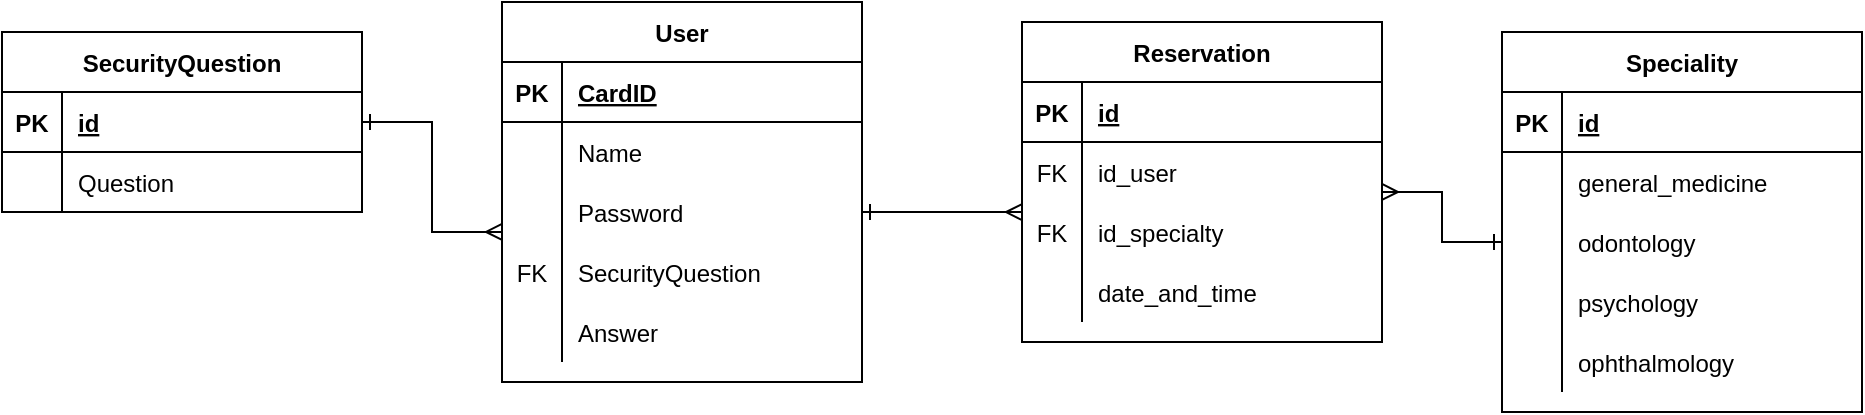 <mxfile version="14.7.1" type="device"><diagram id="hv7_24vzptVOStGHDxoO" name="Page-1"><mxGraphModel dx="1724" dy="484" grid="1" gridSize="10" guides="1" tooltips="1" connect="1" arrows="1" fold="1" page="1" pageScale="1" pageWidth="850" pageHeight="1100" math="0" shadow="0"><root><mxCell id="0"/><mxCell id="1" parent="0"/><mxCell id="y2Rj-IK35W8WdD7ubHkk-1" value="User" style="shape=table;startSize=30;container=1;collapsible=1;childLayout=tableLayout;fixedRows=1;rowLines=0;fontStyle=1;align=center;resizeLast=1;" vertex="1" parent="1"><mxGeometry x="130" y="300" width="180" height="190" as="geometry"/></mxCell><mxCell id="y2Rj-IK35W8WdD7ubHkk-2" value="" style="shape=partialRectangle;collapsible=0;dropTarget=0;pointerEvents=0;fillColor=none;top=0;left=0;bottom=1;right=0;points=[[0,0.5],[1,0.5]];portConstraint=eastwest;" vertex="1" parent="y2Rj-IK35W8WdD7ubHkk-1"><mxGeometry y="30" width="180" height="30" as="geometry"/></mxCell><mxCell id="y2Rj-IK35W8WdD7ubHkk-3" value="PK" style="shape=partialRectangle;connectable=0;fillColor=none;top=0;left=0;bottom=0;right=0;fontStyle=1;overflow=hidden;" vertex="1" parent="y2Rj-IK35W8WdD7ubHkk-2"><mxGeometry width="30" height="30" as="geometry"/></mxCell><mxCell id="y2Rj-IK35W8WdD7ubHkk-4" value="CardID" style="shape=partialRectangle;connectable=0;fillColor=none;top=0;left=0;bottom=0;right=0;align=left;spacingLeft=6;fontStyle=5;overflow=hidden;" vertex="1" parent="y2Rj-IK35W8WdD7ubHkk-2"><mxGeometry x="30" width="150" height="30" as="geometry"/></mxCell><mxCell id="y2Rj-IK35W8WdD7ubHkk-5" value="" style="shape=partialRectangle;collapsible=0;dropTarget=0;pointerEvents=0;fillColor=none;top=0;left=0;bottom=0;right=0;points=[[0,0.5],[1,0.5]];portConstraint=eastwest;" vertex="1" parent="y2Rj-IK35W8WdD7ubHkk-1"><mxGeometry y="60" width="180" height="30" as="geometry"/></mxCell><mxCell id="y2Rj-IK35W8WdD7ubHkk-6" value="" style="shape=partialRectangle;connectable=0;fillColor=none;top=0;left=0;bottom=0;right=0;editable=1;overflow=hidden;" vertex="1" parent="y2Rj-IK35W8WdD7ubHkk-5"><mxGeometry width="30" height="30" as="geometry"/></mxCell><mxCell id="y2Rj-IK35W8WdD7ubHkk-7" value="Name" style="shape=partialRectangle;connectable=0;fillColor=none;top=0;left=0;bottom=0;right=0;align=left;spacingLeft=6;overflow=hidden;" vertex="1" parent="y2Rj-IK35W8WdD7ubHkk-5"><mxGeometry x="30" width="150" height="30" as="geometry"/></mxCell><mxCell id="y2Rj-IK35W8WdD7ubHkk-8" value="" style="shape=partialRectangle;collapsible=0;dropTarget=0;pointerEvents=0;fillColor=none;top=0;left=0;bottom=0;right=0;points=[[0,0.5],[1,0.5]];portConstraint=eastwest;" vertex="1" parent="y2Rj-IK35W8WdD7ubHkk-1"><mxGeometry y="90" width="180" height="30" as="geometry"/></mxCell><mxCell id="y2Rj-IK35W8WdD7ubHkk-9" value="" style="shape=partialRectangle;connectable=0;fillColor=none;top=0;left=0;bottom=0;right=0;editable=1;overflow=hidden;" vertex="1" parent="y2Rj-IK35W8WdD7ubHkk-8"><mxGeometry width="30" height="30" as="geometry"/></mxCell><mxCell id="y2Rj-IK35W8WdD7ubHkk-10" value="Password" style="shape=partialRectangle;connectable=0;fillColor=none;top=0;left=0;bottom=0;right=0;align=left;spacingLeft=6;overflow=hidden;" vertex="1" parent="y2Rj-IK35W8WdD7ubHkk-8"><mxGeometry x="30" width="150" height="30" as="geometry"/></mxCell><mxCell id="y2Rj-IK35W8WdD7ubHkk-11" value="" style="shape=partialRectangle;collapsible=0;dropTarget=0;pointerEvents=0;fillColor=none;top=0;left=0;bottom=0;right=0;points=[[0,0.5],[1,0.5]];portConstraint=eastwest;" vertex="1" parent="y2Rj-IK35W8WdD7ubHkk-1"><mxGeometry y="120" width="180" height="30" as="geometry"/></mxCell><mxCell id="y2Rj-IK35W8WdD7ubHkk-12" value="FK" style="shape=partialRectangle;connectable=0;fillColor=none;top=0;left=0;bottom=0;right=0;editable=1;overflow=hidden;" vertex="1" parent="y2Rj-IK35W8WdD7ubHkk-11"><mxGeometry width="30" height="30" as="geometry"/></mxCell><mxCell id="y2Rj-IK35W8WdD7ubHkk-13" value="SecurityQuestion" style="shape=partialRectangle;connectable=0;fillColor=none;top=0;left=0;bottom=0;right=0;align=left;spacingLeft=6;overflow=hidden;" vertex="1" parent="y2Rj-IK35W8WdD7ubHkk-11"><mxGeometry x="30" width="150" height="30" as="geometry"/></mxCell><mxCell id="y2Rj-IK35W8WdD7ubHkk-15" value="" style="shape=partialRectangle;collapsible=0;dropTarget=0;pointerEvents=0;fillColor=none;top=0;left=0;bottom=0;right=0;points=[[0,0.5],[1,0.5]];portConstraint=eastwest;" vertex="1" parent="y2Rj-IK35W8WdD7ubHkk-1"><mxGeometry y="150" width="180" height="30" as="geometry"/></mxCell><mxCell id="y2Rj-IK35W8WdD7ubHkk-16" value="" style="shape=partialRectangle;connectable=0;fillColor=none;top=0;left=0;bottom=0;right=0;editable=1;overflow=hidden;" vertex="1" parent="y2Rj-IK35W8WdD7ubHkk-15"><mxGeometry width="30" height="30" as="geometry"/></mxCell><mxCell id="y2Rj-IK35W8WdD7ubHkk-17" value="Answer" style="shape=partialRectangle;connectable=0;fillColor=none;top=0;left=0;bottom=0;right=0;align=left;spacingLeft=6;overflow=hidden;" vertex="1" parent="y2Rj-IK35W8WdD7ubHkk-15"><mxGeometry x="30" width="150" height="30" as="geometry"/></mxCell><mxCell id="y2Rj-IK35W8WdD7ubHkk-18" value="SecurityQuestion" style="shape=table;startSize=30;container=1;collapsible=1;childLayout=tableLayout;fixedRows=1;rowLines=0;fontStyle=1;align=center;resizeLast=1;" vertex="1" parent="1"><mxGeometry x="-120" y="315" width="180" height="90" as="geometry"/></mxCell><mxCell id="y2Rj-IK35W8WdD7ubHkk-19" value="" style="shape=partialRectangle;collapsible=0;dropTarget=0;pointerEvents=0;fillColor=none;top=0;left=0;bottom=1;right=0;points=[[0,0.5],[1,0.5]];portConstraint=eastwest;" vertex="1" parent="y2Rj-IK35W8WdD7ubHkk-18"><mxGeometry y="30" width="180" height="30" as="geometry"/></mxCell><mxCell id="y2Rj-IK35W8WdD7ubHkk-20" value="PK" style="shape=partialRectangle;connectable=0;fillColor=none;top=0;left=0;bottom=0;right=0;fontStyle=1;overflow=hidden;" vertex="1" parent="y2Rj-IK35W8WdD7ubHkk-19"><mxGeometry width="30" height="30" as="geometry"/></mxCell><mxCell id="y2Rj-IK35W8WdD7ubHkk-21" value="id" style="shape=partialRectangle;connectable=0;fillColor=none;top=0;left=0;bottom=0;right=0;align=left;spacingLeft=6;fontStyle=5;overflow=hidden;" vertex="1" parent="y2Rj-IK35W8WdD7ubHkk-19"><mxGeometry x="30" width="150" height="30" as="geometry"/></mxCell><mxCell id="y2Rj-IK35W8WdD7ubHkk-22" value="" style="shape=partialRectangle;collapsible=0;dropTarget=0;pointerEvents=0;fillColor=none;top=0;left=0;bottom=0;right=0;points=[[0,0.5],[1,0.5]];portConstraint=eastwest;" vertex="1" parent="y2Rj-IK35W8WdD7ubHkk-18"><mxGeometry y="60" width="180" height="30" as="geometry"/></mxCell><mxCell id="y2Rj-IK35W8WdD7ubHkk-23" value="" style="shape=partialRectangle;connectable=0;fillColor=none;top=0;left=0;bottom=0;right=0;editable=1;overflow=hidden;" vertex="1" parent="y2Rj-IK35W8WdD7ubHkk-22"><mxGeometry width="30" height="30" as="geometry"/></mxCell><mxCell id="y2Rj-IK35W8WdD7ubHkk-24" value="Question" style="shape=partialRectangle;connectable=0;fillColor=none;top=0;left=0;bottom=0;right=0;align=left;spacingLeft=6;overflow=hidden;" vertex="1" parent="y2Rj-IK35W8WdD7ubHkk-22"><mxGeometry x="30" width="150" height="30" as="geometry"/></mxCell><mxCell id="y2Rj-IK35W8WdD7ubHkk-31" value="Reservation" style="shape=table;startSize=30;container=1;collapsible=1;childLayout=tableLayout;fixedRows=1;rowLines=0;fontStyle=1;align=center;resizeLast=1;" vertex="1" parent="1"><mxGeometry x="390" y="310" width="180" height="160" as="geometry"/></mxCell><mxCell id="y2Rj-IK35W8WdD7ubHkk-32" value="" style="shape=partialRectangle;collapsible=0;dropTarget=0;pointerEvents=0;fillColor=none;top=0;left=0;bottom=1;right=0;points=[[0,0.5],[1,0.5]];portConstraint=eastwest;" vertex="1" parent="y2Rj-IK35W8WdD7ubHkk-31"><mxGeometry y="30" width="180" height="30" as="geometry"/></mxCell><mxCell id="y2Rj-IK35W8WdD7ubHkk-33" value="PK" style="shape=partialRectangle;connectable=0;fillColor=none;top=0;left=0;bottom=0;right=0;fontStyle=1;overflow=hidden;" vertex="1" parent="y2Rj-IK35W8WdD7ubHkk-32"><mxGeometry width="30" height="30" as="geometry"/></mxCell><mxCell id="y2Rj-IK35W8WdD7ubHkk-34" value="id" style="shape=partialRectangle;connectable=0;fillColor=none;top=0;left=0;bottom=0;right=0;align=left;spacingLeft=6;fontStyle=5;overflow=hidden;" vertex="1" parent="y2Rj-IK35W8WdD7ubHkk-32"><mxGeometry x="30" width="150" height="30" as="geometry"/></mxCell><mxCell id="y2Rj-IK35W8WdD7ubHkk-35" value="" style="shape=partialRectangle;collapsible=0;dropTarget=0;pointerEvents=0;fillColor=none;top=0;left=0;bottom=0;right=0;points=[[0,0.5],[1,0.5]];portConstraint=eastwest;" vertex="1" parent="y2Rj-IK35W8WdD7ubHkk-31"><mxGeometry y="60" width="180" height="30" as="geometry"/></mxCell><mxCell id="y2Rj-IK35W8WdD7ubHkk-36" value="FK" style="shape=partialRectangle;connectable=0;fillColor=none;top=0;left=0;bottom=0;right=0;editable=1;overflow=hidden;" vertex="1" parent="y2Rj-IK35W8WdD7ubHkk-35"><mxGeometry width="30" height="30" as="geometry"/></mxCell><mxCell id="y2Rj-IK35W8WdD7ubHkk-37" value="id_user" style="shape=partialRectangle;connectable=0;fillColor=none;top=0;left=0;bottom=0;right=0;align=left;spacingLeft=6;overflow=hidden;" vertex="1" parent="y2Rj-IK35W8WdD7ubHkk-35"><mxGeometry x="30" width="150" height="30" as="geometry"/></mxCell><mxCell id="y2Rj-IK35W8WdD7ubHkk-38" value="" style="shape=partialRectangle;collapsible=0;dropTarget=0;pointerEvents=0;fillColor=none;top=0;left=0;bottom=0;right=0;points=[[0,0.5],[1,0.5]];portConstraint=eastwest;" vertex="1" parent="y2Rj-IK35W8WdD7ubHkk-31"><mxGeometry y="90" width="180" height="30" as="geometry"/></mxCell><mxCell id="y2Rj-IK35W8WdD7ubHkk-39" value="FK" style="shape=partialRectangle;connectable=0;fillColor=none;top=0;left=0;bottom=0;right=0;editable=1;overflow=hidden;" vertex="1" parent="y2Rj-IK35W8WdD7ubHkk-38"><mxGeometry width="30" height="30" as="geometry"/></mxCell><mxCell id="y2Rj-IK35W8WdD7ubHkk-40" value="id_specialty" style="shape=partialRectangle;connectable=0;fillColor=none;top=0;left=0;bottom=0;right=0;align=left;spacingLeft=6;overflow=hidden;" vertex="1" parent="y2Rj-IK35W8WdD7ubHkk-38"><mxGeometry x="30" width="150" height="30" as="geometry"/></mxCell><mxCell id="y2Rj-IK35W8WdD7ubHkk-41" value="" style="shape=partialRectangle;collapsible=0;dropTarget=0;pointerEvents=0;fillColor=none;top=0;left=0;bottom=0;right=0;points=[[0,0.5],[1,0.5]];portConstraint=eastwest;" vertex="1" parent="y2Rj-IK35W8WdD7ubHkk-31"><mxGeometry y="120" width="180" height="30" as="geometry"/></mxCell><mxCell id="y2Rj-IK35W8WdD7ubHkk-42" value="" style="shape=partialRectangle;connectable=0;fillColor=none;top=0;left=0;bottom=0;right=0;editable=1;overflow=hidden;" vertex="1" parent="y2Rj-IK35W8WdD7ubHkk-41"><mxGeometry width="30" height="30" as="geometry"/></mxCell><mxCell id="y2Rj-IK35W8WdD7ubHkk-43" value="date_and_time" style="shape=partialRectangle;connectable=0;fillColor=none;top=0;left=0;bottom=0;right=0;align=left;spacingLeft=6;overflow=hidden;" vertex="1" parent="y2Rj-IK35W8WdD7ubHkk-41"><mxGeometry x="30" width="150" height="30" as="geometry"/></mxCell><mxCell id="y2Rj-IK35W8WdD7ubHkk-44" value="Speciality" style="shape=table;startSize=30;container=1;collapsible=1;childLayout=tableLayout;fixedRows=1;rowLines=0;fontStyle=1;align=center;resizeLast=1;" vertex="1" parent="1"><mxGeometry x="630" y="315" width="180" height="190" as="geometry"/></mxCell><mxCell id="y2Rj-IK35W8WdD7ubHkk-45" value="" style="shape=partialRectangle;collapsible=0;dropTarget=0;pointerEvents=0;fillColor=none;top=0;left=0;bottom=1;right=0;points=[[0,0.5],[1,0.5]];portConstraint=eastwest;" vertex="1" parent="y2Rj-IK35W8WdD7ubHkk-44"><mxGeometry y="30" width="180" height="30" as="geometry"/></mxCell><mxCell id="y2Rj-IK35W8WdD7ubHkk-46" value="PK" style="shape=partialRectangle;connectable=0;fillColor=none;top=0;left=0;bottom=0;right=0;fontStyle=1;overflow=hidden;" vertex="1" parent="y2Rj-IK35W8WdD7ubHkk-45"><mxGeometry width="30" height="30" as="geometry"/></mxCell><mxCell id="y2Rj-IK35W8WdD7ubHkk-47" value="id" style="shape=partialRectangle;connectable=0;fillColor=none;top=0;left=0;bottom=0;right=0;align=left;spacingLeft=6;fontStyle=5;overflow=hidden;" vertex="1" parent="y2Rj-IK35W8WdD7ubHkk-45"><mxGeometry x="30" width="150" height="30" as="geometry"/></mxCell><mxCell id="y2Rj-IK35W8WdD7ubHkk-48" value="" style="shape=partialRectangle;collapsible=0;dropTarget=0;pointerEvents=0;fillColor=none;top=0;left=0;bottom=0;right=0;points=[[0,0.5],[1,0.5]];portConstraint=eastwest;" vertex="1" parent="y2Rj-IK35W8WdD7ubHkk-44"><mxGeometry y="60" width="180" height="30" as="geometry"/></mxCell><mxCell id="y2Rj-IK35W8WdD7ubHkk-49" value="" style="shape=partialRectangle;connectable=0;fillColor=none;top=0;left=0;bottom=0;right=0;editable=1;overflow=hidden;" vertex="1" parent="y2Rj-IK35W8WdD7ubHkk-48"><mxGeometry width="30" height="30" as="geometry"/></mxCell><mxCell id="y2Rj-IK35W8WdD7ubHkk-50" value="general_medicine" style="shape=partialRectangle;connectable=0;fillColor=none;top=0;left=0;bottom=0;right=0;align=left;spacingLeft=6;overflow=hidden;" vertex="1" parent="y2Rj-IK35W8WdD7ubHkk-48"><mxGeometry x="30" width="150" height="30" as="geometry"/></mxCell><mxCell id="y2Rj-IK35W8WdD7ubHkk-51" value="" style="shape=partialRectangle;collapsible=0;dropTarget=0;pointerEvents=0;fillColor=none;top=0;left=0;bottom=0;right=0;points=[[0,0.5],[1,0.5]];portConstraint=eastwest;" vertex="1" parent="y2Rj-IK35W8WdD7ubHkk-44"><mxGeometry y="90" width="180" height="30" as="geometry"/></mxCell><mxCell id="y2Rj-IK35W8WdD7ubHkk-52" value="" style="shape=partialRectangle;connectable=0;fillColor=none;top=0;left=0;bottom=0;right=0;editable=1;overflow=hidden;" vertex="1" parent="y2Rj-IK35W8WdD7ubHkk-51"><mxGeometry width="30" height="30" as="geometry"/></mxCell><mxCell id="y2Rj-IK35W8WdD7ubHkk-53" value="odontology" style="shape=partialRectangle;connectable=0;fillColor=none;top=0;left=0;bottom=0;right=0;align=left;spacingLeft=6;overflow=hidden;" vertex="1" parent="y2Rj-IK35W8WdD7ubHkk-51"><mxGeometry x="30" width="150" height="30" as="geometry"/></mxCell><mxCell id="y2Rj-IK35W8WdD7ubHkk-54" value="" style="shape=partialRectangle;collapsible=0;dropTarget=0;pointerEvents=0;fillColor=none;top=0;left=0;bottom=0;right=0;points=[[0,0.5],[1,0.5]];portConstraint=eastwest;" vertex="1" parent="y2Rj-IK35W8WdD7ubHkk-44"><mxGeometry y="120" width="180" height="30" as="geometry"/></mxCell><mxCell id="y2Rj-IK35W8WdD7ubHkk-55" value="" style="shape=partialRectangle;connectable=0;fillColor=none;top=0;left=0;bottom=0;right=0;editable=1;overflow=hidden;" vertex="1" parent="y2Rj-IK35W8WdD7ubHkk-54"><mxGeometry width="30" height="30" as="geometry"/></mxCell><mxCell id="y2Rj-IK35W8WdD7ubHkk-56" value="psychology" style="shape=partialRectangle;connectable=0;fillColor=none;top=0;left=0;bottom=0;right=0;align=left;spacingLeft=6;overflow=hidden;" vertex="1" parent="y2Rj-IK35W8WdD7ubHkk-54"><mxGeometry x="30" width="150" height="30" as="geometry"/></mxCell><mxCell id="y2Rj-IK35W8WdD7ubHkk-57" value="" style="shape=partialRectangle;collapsible=0;dropTarget=0;pointerEvents=0;fillColor=none;top=0;left=0;bottom=0;right=0;points=[[0,0.5],[1,0.5]];portConstraint=eastwest;" vertex="1" parent="y2Rj-IK35W8WdD7ubHkk-44"><mxGeometry y="150" width="180" height="30" as="geometry"/></mxCell><mxCell id="y2Rj-IK35W8WdD7ubHkk-58" value="" style="shape=partialRectangle;connectable=0;fillColor=none;top=0;left=0;bottom=0;right=0;editable=1;overflow=hidden;" vertex="1" parent="y2Rj-IK35W8WdD7ubHkk-57"><mxGeometry width="30" height="30" as="geometry"/></mxCell><mxCell id="y2Rj-IK35W8WdD7ubHkk-59" value="ophthalmology" style="shape=partialRectangle;connectable=0;fillColor=none;top=0;left=0;bottom=0;right=0;align=left;spacingLeft=6;overflow=hidden;" vertex="1" parent="y2Rj-IK35W8WdD7ubHkk-57"><mxGeometry x="30" width="150" height="30" as="geometry"/></mxCell><mxCell id="y2Rj-IK35W8WdD7ubHkk-61" style="edgeStyle=orthogonalEdgeStyle;rounded=0;orthogonalLoop=1;jettySize=auto;html=1;exitX=1;exitY=0.5;exitDx=0;exitDy=0;entryX=0;entryY=0.833;entryDx=0;entryDy=0;entryPerimeter=0;strokeWidth=1;endArrow=ERmany;endFill=0;startArrow=ERone;startFill=0;" edge="1" parent="1" source="y2Rj-IK35W8WdD7ubHkk-19" target="y2Rj-IK35W8WdD7ubHkk-8"><mxGeometry relative="1" as="geometry"/></mxCell><mxCell id="y2Rj-IK35W8WdD7ubHkk-63" style="edgeStyle=orthogonalEdgeStyle;rounded=0;orthogonalLoop=1;jettySize=auto;html=1;exitX=1;exitY=0.5;exitDx=0;exitDy=0;startArrow=ERone;startFill=0;endArrow=ERmany;endFill=0;strokeWidth=1;entryX=0;entryY=0.167;entryDx=0;entryDy=0;entryPerimeter=0;" edge="1" parent="1" source="y2Rj-IK35W8WdD7ubHkk-8" target="y2Rj-IK35W8WdD7ubHkk-38"><mxGeometry relative="1" as="geometry"><mxPoint x="380" y="405" as="targetPoint"/></mxGeometry></mxCell><mxCell id="y2Rj-IK35W8WdD7ubHkk-64" style="edgeStyle=orthogonalEdgeStyle;rounded=0;orthogonalLoop=1;jettySize=auto;html=1;exitX=0;exitY=0.5;exitDx=0;exitDy=0;entryX=1;entryY=0.833;entryDx=0;entryDy=0;entryPerimeter=0;startArrow=ERone;startFill=0;endArrow=ERmany;endFill=0;strokeWidth=1;" edge="1" parent="1" source="y2Rj-IK35W8WdD7ubHkk-51" target="y2Rj-IK35W8WdD7ubHkk-35"><mxGeometry relative="1" as="geometry"/></mxCell></root></mxGraphModel></diagram></mxfile>